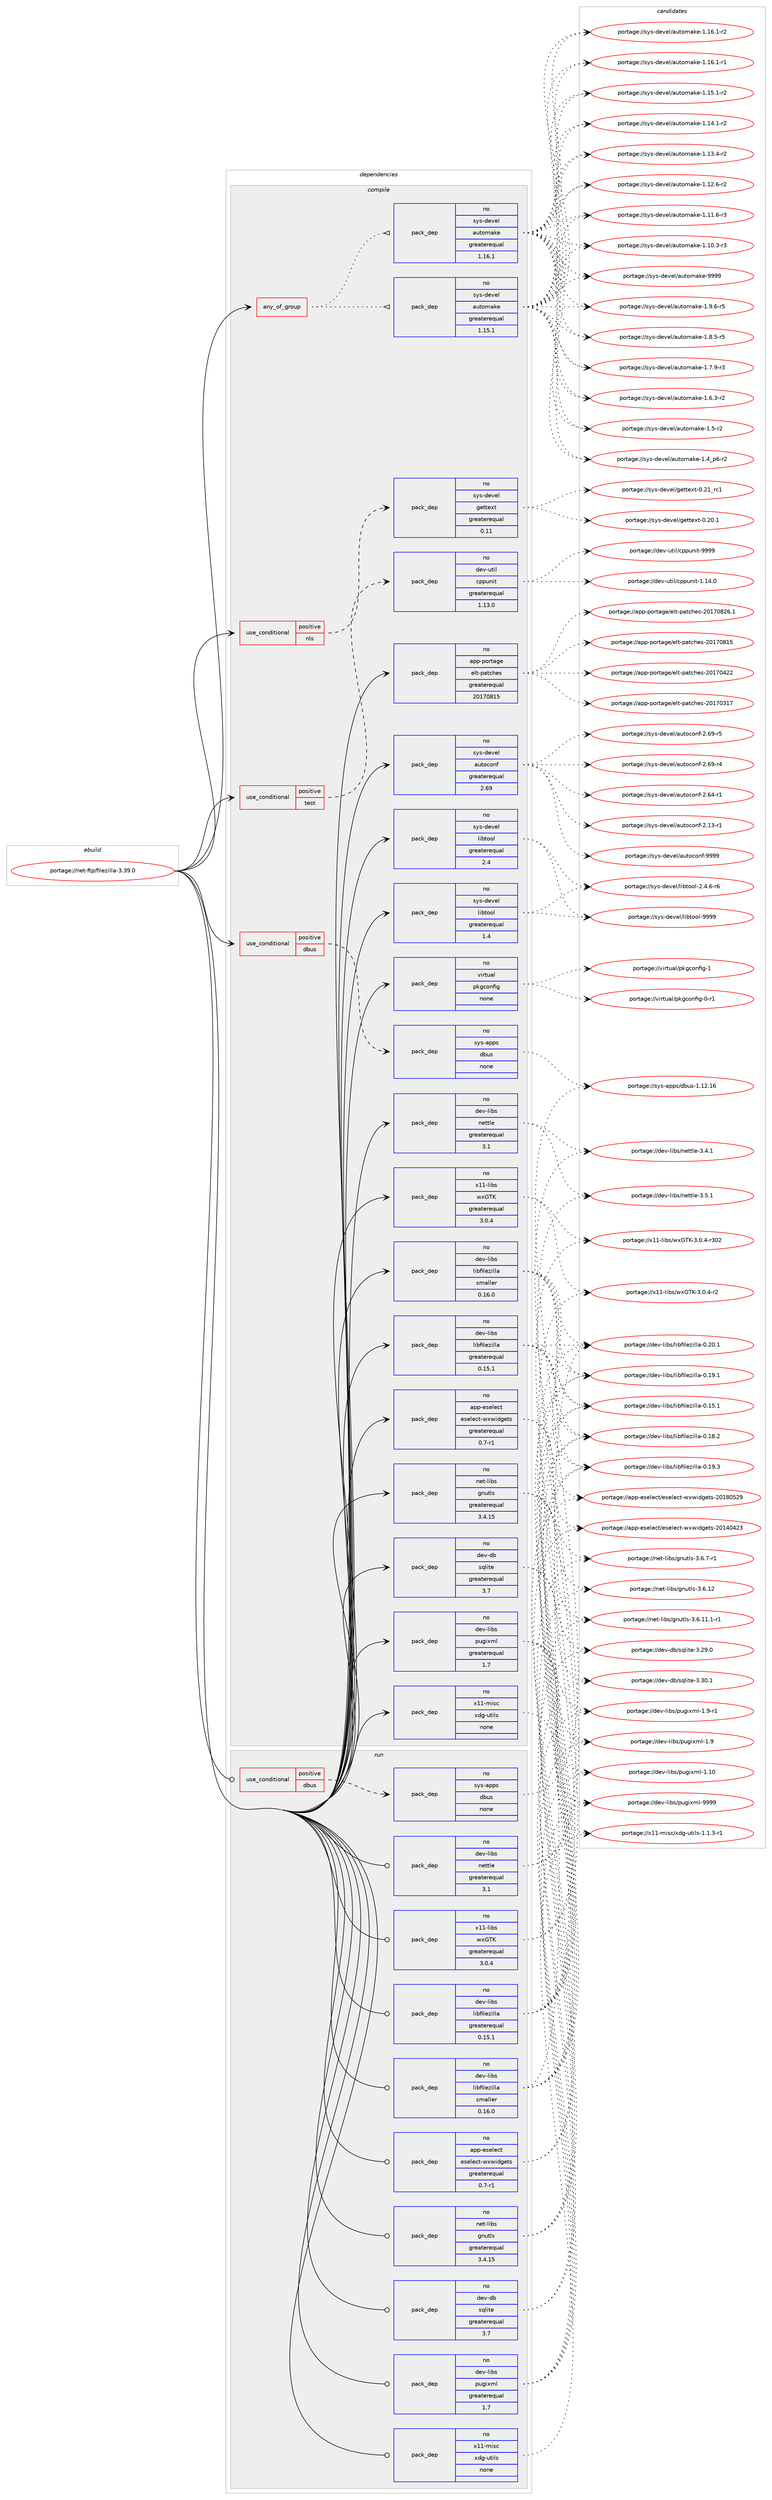 digraph prolog {

# *************
# Graph options
# *************

newrank=true;
concentrate=true;
compound=true;
graph [rankdir=LR,fontname=Helvetica,fontsize=10,ranksep=1.5];#, ranksep=2.5, nodesep=0.2];
edge  [arrowhead=vee];
node  [fontname=Helvetica,fontsize=10];

# **********
# The ebuild
# **********

subgraph cluster_leftcol {
color=gray;
rank=same;
label=<<i>ebuild</i>>;
id [label="portage://net-ftp/filezilla-3.39.0", color=red, width=4, href="../net-ftp/filezilla-3.39.0.svg"];
}

# ****************
# The dependencies
# ****************

subgraph cluster_midcol {
color=gray;
label=<<i>dependencies</i>>;
subgraph cluster_compile {
fillcolor="#eeeeee";
style=filled;
label=<<i>compile</i>>;
subgraph any1229 {
dependency64021 [label=<<TABLE BORDER="0" CELLBORDER="1" CELLSPACING="0" CELLPADDING="4"><TR><TD CELLPADDING="10">any_of_group</TD></TR></TABLE>>, shape=none, color=red];subgraph pack49822 {
dependency64022 [label=<<TABLE BORDER="0" CELLBORDER="1" CELLSPACING="0" CELLPADDING="4" WIDTH="220"><TR><TD ROWSPAN="6" CELLPADDING="30">pack_dep</TD></TR><TR><TD WIDTH="110">no</TD></TR><TR><TD>sys-devel</TD></TR><TR><TD>automake</TD></TR><TR><TD>greaterequal</TD></TR><TR><TD>1.16.1</TD></TR></TABLE>>, shape=none, color=blue];
}
dependency64021:e -> dependency64022:w [weight=20,style="dotted",arrowhead="oinv"];
subgraph pack49823 {
dependency64023 [label=<<TABLE BORDER="0" CELLBORDER="1" CELLSPACING="0" CELLPADDING="4" WIDTH="220"><TR><TD ROWSPAN="6" CELLPADDING="30">pack_dep</TD></TR><TR><TD WIDTH="110">no</TD></TR><TR><TD>sys-devel</TD></TR><TR><TD>automake</TD></TR><TR><TD>greaterequal</TD></TR><TR><TD>1.15.1</TD></TR></TABLE>>, shape=none, color=blue];
}
dependency64021:e -> dependency64023:w [weight=20,style="dotted",arrowhead="oinv"];
}
id:e -> dependency64021:w [weight=20,style="solid",arrowhead="vee"];
subgraph cond12961 {
dependency64024 [label=<<TABLE BORDER="0" CELLBORDER="1" CELLSPACING="0" CELLPADDING="4"><TR><TD ROWSPAN="3" CELLPADDING="10">use_conditional</TD></TR><TR><TD>positive</TD></TR><TR><TD>dbus</TD></TR></TABLE>>, shape=none, color=red];
subgraph pack49824 {
dependency64025 [label=<<TABLE BORDER="0" CELLBORDER="1" CELLSPACING="0" CELLPADDING="4" WIDTH="220"><TR><TD ROWSPAN="6" CELLPADDING="30">pack_dep</TD></TR><TR><TD WIDTH="110">no</TD></TR><TR><TD>sys-apps</TD></TR><TR><TD>dbus</TD></TR><TR><TD>none</TD></TR><TR><TD></TD></TR></TABLE>>, shape=none, color=blue];
}
dependency64024:e -> dependency64025:w [weight=20,style="dashed",arrowhead="vee"];
}
id:e -> dependency64024:w [weight=20,style="solid",arrowhead="vee"];
subgraph cond12962 {
dependency64026 [label=<<TABLE BORDER="0" CELLBORDER="1" CELLSPACING="0" CELLPADDING="4"><TR><TD ROWSPAN="3" CELLPADDING="10">use_conditional</TD></TR><TR><TD>positive</TD></TR><TR><TD>nls</TD></TR></TABLE>>, shape=none, color=red];
subgraph pack49825 {
dependency64027 [label=<<TABLE BORDER="0" CELLBORDER="1" CELLSPACING="0" CELLPADDING="4" WIDTH="220"><TR><TD ROWSPAN="6" CELLPADDING="30">pack_dep</TD></TR><TR><TD WIDTH="110">no</TD></TR><TR><TD>sys-devel</TD></TR><TR><TD>gettext</TD></TR><TR><TD>greaterequal</TD></TR><TR><TD>0.11</TD></TR></TABLE>>, shape=none, color=blue];
}
dependency64026:e -> dependency64027:w [weight=20,style="dashed",arrowhead="vee"];
}
id:e -> dependency64026:w [weight=20,style="solid",arrowhead="vee"];
subgraph cond12963 {
dependency64028 [label=<<TABLE BORDER="0" CELLBORDER="1" CELLSPACING="0" CELLPADDING="4"><TR><TD ROWSPAN="3" CELLPADDING="10">use_conditional</TD></TR><TR><TD>positive</TD></TR><TR><TD>test</TD></TR></TABLE>>, shape=none, color=red];
subgraph pack49826 {
dependency64029 [label=<<TABLE BORDER="0" CELLBORDER="1" CELLSPACING="0" CELLPADDING="4" WIDTH="220"><TR><TD ROWSPAN="6" CELLPADDING="30">pack_dep</TD></TR><TR><TD WIDTH="110">no</TD></TR><TR><TD>dev-util</TD></TR><TR><TD>cppunit</TD></TR><TR><TD>greaterequal</TD></TR><TR><TD>1.13.0</TD></TR></TABLE>>, shape=none, color=blue];
}
dependency64028:e -> dependency64029:w [weight=20,style="dashed",arrowhead="vee"];
}
id:e -> dependency64028:w [weight=20,style="solid",arrowhead="vee"];
subgraph pack49827 {
dependency64030 [label=<<TABLE BORDER="0" CELLBORDER="1" CELLSPACING="0" CELLPADDING="4" WIDTH="220"><TR><TD ROWSPAN="6" CELLPADDING="30">pack_dep</TD></TR><TR><TD WIDTH="110">no</TD></TR><TR><TD>app-eselect</TD></TR><TR><TD>eselect-wxwidgets</TD></TR><TR><TD>greaterequal</TD></TR><TR><TD>0.7-r1</TD></TR></TABLE>>, shape=none, color=blue];
}
id:e -> dependency64030:w [weight=20,style="solid",arrowhead="vee"];
subgraph pack49828 {
dependency64031 [label=<<TABLE BORDER="0" CELLBORDER="1" CELLSPACING="0" CELLPADDING="4" WIDTH="220"><TR><TD ROWSPAN="6" CELLPADDING="30">pack_dep</TD></TR><TR><TD WIDTH="110">no</TD></TR><TR><TD>app-portage</TD></TR><TR><TD>elt-patches</TD></TR><TR><TD>greaterequal</TD></TR><TR><TD>20170815</TD></TR></TABLE>>, shape=none, color=blue];
}
id:e -> dependency64031:w [weight=20,style="solid",arrowhead="vee"];
subgraph pack49829 {
dependency64032 [label=<<TABLE BORDER="0" CELLBORDER="1" CELLSPACING="0" CELLPADDING="4" WIDTH="220"><TR><TD ROWSPAN="6" CELLPADDING="30">pack_dep</TD></TR><TR><TD WIDTH="110">no</TD></TR><TR><TD>dev-db</TD></TR><TR><TD>sqlite</TD></TR><TR><TD>greaterequal</TD></TR><TR><TD>3.7</TD></TR></TABLE>>, shape=none, color=blue];
}
id:e -> dependency64032:w [weight=20,style="solid",arrowhead="vee"];
subgraph pack49830 {
dependency64033 [label=<<TABLE BORDER="0" CELLBORDER="1" CELLSPACING="0" CELLPADDING="4" WIDTH="220"><TR><TD ROWSPAN="6" CELLPADDING="30">pack_dep</TD></TR><TR><TD WIDTH="110">no</TD></TR><TR><TD>dev-libs</TD></TR><TR><TD>libfilezilla</TD></TR><TR><TD>greaterequal</TD></TR><TR><TD>0.15.1</TD></TR></TABLE>>, shape=none, color=blue];
}
id:e -> dependency64033:w [weight=20,style="solid",arrowhead="vee"];
subgraph pack49831 {
dependency64034 [label=<<TABLE BORDER="0" CELLBORDER="1" CELLSPACING="0" CELLPADDING="4" WIDTH="220"><TR><TD ROWSPAN="6" CELLPADDING="30">pack_dep</TD></TR><TR><TD WIDTH="110">no</TD></TR><TR><TD>dev-libs</TD></TR><TR><TD>libfilezilla</TD></TR><TR><TD>smaller</TD></TR><TR><TD>0.16.0</TD></TR></TABLE>>, shape=none, color=blue];
}
id:e -> dependency64034:w [weight=20,style="solid",arrowhead="vee"];
subgraph pack49832 {
dependency64035 [label=<<TABLE BORDER="0" CELLBORDER="1" CELLSPACING="0" CELLPADDING="4" WIDTH="220"><TR><TD ROWSPAN="6" CELLPADDING="30">pack_dep</TD></TR><TR><TD WIDTH="110">no</TD></TR><TR><TD>dev-libs</TD></TR><TR><TD>nettle</TD></TR><TR><TD>greaterequal</TD></TR><TR><TD>3.1</TD></TR></TABLE>>, shape=none, color=blue];
}
id:e -> dependency64035:w [weight=20,style="solid",arrowhead="vee"];
subgraph pack49833 {
dependency64036 [label=<<TABLE BORDER="0" CELLBORDER="1" CELLSPACING="0" CELLPADDING="4" WIDTH="220"><TR><TD ROWSPAN="6" CELLPADDING="30">pack_dep</TD></TR><TR><TD WIDTH="110">no</TD></TR><TR><TD>dev-libs</TD></TR><TR><TD>pugixml</TD></TR><TR><TD>greaterequal</TD></TR><TR><TD>1.7</TD></TR></TABLE>>, shape=none, color=blue];
}
id:e -> dependency64036:w [weight=20,style="solid",arrowhead="vee"];
subgraph pack49834 {
dependency64037 [label=<<TABLE BORDER="0" CELLBORDER="1" CELLSPACING="0" CELLPADDING="4" WIDTH="220"><TR><TD ROWSPAN="6" CELLPADDING="30">pack_dep</TD></TR><TR><TD WIDTH="110">no</TD></TR><TR><TD>net-libs</TD></TR><TR><TD>gnutls</TD></TR><TR><TD>greaterequal</TD></TR><TR><TD>3.4.15</TD></TR></TABLE>>, shape=none, color=blue];
}
id:e -> dependency64037:w [weight=20,style="solid",arrowhead="vee"];
subgraph pack49835 {
dependency64038 [label=<<TABLE BORDER="0" CELLBORDER="1" CELLSPACING="0" CELLPADDING="4" WIDTH="220"><TR><TD ROWSPAN="6" CELLPADDING="30">pack_dep</TD></TR><TR><TD WIDTH="110">no</TD></TR><TR><TD>sys-devel</TD></TR><TR><TD>autoconf</TD></TR><TR><TD>greaterequal</TD></TR><TR><TD>2.69</TD></TR></TABLE>>, shape=none, color=blue];
}
id:e -> dependency64038:w [weight=20,style="solid",arrowhead="vee"];
subgraph pack49836 {
dependency64039 [label=<<TABLE BORDER="0" CELLBORDER="1" CELLSPACING="0" CELLPADDING="4" WIDTH="220"><TR><TD ROWSPAN="6" CELLPADDING="30">pack_dep</TD></TR><TR><TD WIDTH="110">no</TD></TR><TR><TD>sys-devel</TD></TR><TR><TD>libtool</TD></TR><TR><TD>greaterequal</TD></TR><TR><TD>1.4</TD></TR></TABLE>>, shape=none, color=blue];
}
id:e -> dependency64039:w [weight=20,style="solid",arrowhead="vee"];
subgraph pack49837 {
dependency64040 [label=<<TABLE BORDER="0" CELLBORDER="1" CELLSPACING="0" CELLPADDING="4" WIDTH="220"><TR><TD ROWSPAN="6" CELLPADDING="30">pack_dep</TD></TR><TR><TD WIDTH="110">no</TD></TR><TR><TD>sys-devel</TD></TR><TR><TD>libtool</TD></TR><TR><TD>greaterequal</TD></TR><TR><TD>2.4</TD></TR></TABLE>>, shape=none, color=blue];
}
id:e -> dependency64040:w [weight=20,style="solid",arrowhead="vee"];
subgraph pack49838 {
dependency64041 [label=<<TABLE BORDER="0" CELLBORDER="1" CELLSPACING="0" CELLPADDING="4" WIDTH="220"><TR><TD ROWSPAN="6" CELLPADDING="30">pack_dep</TD></TR><TR><TD WIDTH="110">no</TD></TR><TR><TD>virtual</TD></TR><TR><TD>pkgconfig</TD></TR><TR><TD>none</TD></TR><TR><TD></TD></TR></TABLE>>, shape=none, color=blue];
}
id:e -> dependency64041:w [weight=20,style="solid",arrowhead="vee"];
subgraph pack49839 {
dependency64042 [label=<<TABLE BORDER="0" CELLBORDER="1" CELLSPACING="0" CELLPADDING="4" WIDTH="220"><TR><TD ROWSPAN="6" CELLPADDING="30">pack_dep</TD></TR><TR><TD WIDTH="110">no</TD></TR><TR><TD>x11-libs</TD></TR><TR><TD>wxGTK</TD></TR><TR><TD>greaterequal</TD></TR><TR><TD>3.0.4</TD></TR></TABLE>>, shape=none, color=blue];
}
id:e -> dependency64042:w [weight=20,style="solid",arrowhead="vee"];
subgraph pack49840 {
dependency64043 [label=<<TABLE BORDER="0" CELLBORDER="1" CELLSPACING="0" CELLPADDING="4" WIDTH="220"><TR><TD ROWSPAN="6" CELLPADDING="30">pack_dep</TD></TR><TR><TD WIDTH="110">no</TD></TR><TR><TD>x11-misc</TD></TR><TR><TD>xdg-utils</TD></TR><TR><TD>none</TD></TR><TR><TD></TD></TR></TABLE>>, shape=none, color=blue];
}
id:e -> dependency64043:w [weight=20,style="solid",arrowhead="vee"];
}
subgraph cluster_compileandrun {
fillcolor="#eeeeee";
style=filled;
label=<<i>compile and run</i>>;
}
subgraph cluster_run {
fillcolor="#eeeeee";
style=filled;
label=<<i>run</i>>;
subgraph cond12964 {
dependency64044 [label=<<TABLE BORDER="0" CELLBORDER="1" CELLSPACING="0" CELLPADDING="4"><TR><TD ROWSPAN="3" CELLPADDING="10">use_conditional</TD></TR><TR><TD>positive</TD></TR><TR><TD>dbus</TD></TR></TABLE>>, shape=none, color=red];
subgraph pack49841 {
dependency64045 [label=<<TABLE BORDER="0" CELLBORDER="1" CELLSPACING="0" CELLPADDING="4" WIDTH="220"><TR><TD ROWSPAN="6" CELLPADDING="30">pack_dep</TD></TR><TR><TD WIDTH="110">no</TD></TR><TR><TD>sys-apps</TD></TR><TR><TD>dbus</TD></TR><TR><TD>none</TD></TR><TR><TD></TD></TR></TABLE>>, shape=none, color=blue];
}
dependency64044:e -> dependency64045:w [weight=20,style="dashed",arrowhead="vee"];
}
id:e -> dependency64044:w [weight=20,style="solid",arrowhead="odot"];
subgraph pack49842 {
dependency64046 [label=<<TABLE BORDER="0" CELLBORDER="1" CELLSPACING="0" CELLPADDING="4" WIDTH="220"><TR><TD ROWSPAN="6" CELLPADDING="30">pack_dep</TD></TR><TR><TD WIDTH="110">no</TD></TR><TR><TD>app-eselect</TD></TR><TR><TD>eselect-wxwidgets</TD></TR><TR><TD>greaterequal</TD></TR><TR><TD>0.7-r1</TD></TR></TABLE>>, shape=none, color=blue];
}
id:e -> dependency64046:w [weight=20,style="solid",arrowhead="odot"];
subgraph pack49843 {
dependency64047 [label=<<TABLE BORDER="0" CELLBORDER="1" CELLSPACING="0" CELLPADDING="4" WIDTH="220"><TR><TD ROWSPAN="6" CELLPADDING="30">pack_dep</TD></TR><TR><TD WIDTH="110">no</TD></TR><TR><TD>dev-db</TD></TR><TR><TD>sqlite</TD></TR><TR><TD>greaterequal</TD></TR><TR><TD>3.7</TD></TR></TABLE>>, shape=none, color=blue];
}
id:e -> dependency64047:w [weight=20,style="solid",arrowhead="odot"];
subgraph pack49844 {
dependency64048 [label=<<TABLE BORDER="0" CELLBORDER="1" CELLSPACING="0" CELLPADDING="4" WIDTH="220"><TR><TD ROWSPAN="6" CELLPADDING="30">pack_dep</TD></TR><TR><TD WIDTH="110">no</TD></TR><TR><TD>dev-libs</TD></TR><TR><TD>libfilezilla</TD></TR><TR><TD>greaterequal</TD></TR><TR><TD>0.15.1</TD></TR></TABLE>>, shape=none, color=blue];
}
id:e -> dependency64048:w [weight=20,style="solid",arrowhead="odot"];
subgraph pack49845 {
dependency64049 [label=<<TABLE BORDER="0" CELLBORDER="1" CELLSPACING="0" CELLPADDING="4" WIDTH="220"><TR><TD ROWSPAN="6" CELLPADDING="30">pack_dep</TD></TR><TR><TD WIDTH="110">no</TD></TR><TR><TD>dev-libs</TD></TR><TR><TD>libfilezilla</TD></TR><TR><TD>smaller</TD></TR><TR><TD>0.16.0</TD></TR></TABLE>>, shape=none, color=blue];
}
id:e -> dependency64049:w [weight=20,style="solid",arrowhead="odot"];
subgraph pack49846 {
dependency64050 [label=<<TABLE BORDER="0" CELLBORDER="1" CELLSPACING="0" CELLPADDING="4" WIDTH="220"><TR><TD ROWSPAN="6" CELLPADDING="30">pack_dep</TD></TR><TR><TD WIDTH="110">no</TD></TR><TR><TD>dev-libs</TD></TR><TR><TD>nettle</TD></TR><TR><TD>greaterequal</TD></TR><TR><TD>3.1</TD></TR></TABLE>>, shape=none, color=blue];
}
id:e -> dependency64050:w [weight=20,style="solid",arrowhead="odot"];
subgraph pack49847 {
dependency64051 [label=<<TABLE BORDER="0" CELLBORDER="1" CELLSPACING="0" CELLPADDING="4" WIDTH="220"><TR><TD ROWSPAN="6" CELLPADDING="30">pack_dep</TD></TR><TR><TD WIDTH="110">no</TD></TR><TR><TD>dev-libs</TD></TR><TR><TD>pugixml</TD></TR><TR><TD>greaterequal</TD></TR><TR><TD>1.7</TD></TR></TABLE>>, shape=none, color=blue];
}
id:e -> dependency64051:w [weight=20,style="solid",arrowhead="odot"];
subgraph pack49848 {
dependency64052 [label=<<TABLE BORDER="0" CELLBORDER="1" CELLSPACING="0" CELLPADDING="4" WIDTH="220"><TR><TD ROWSPAN="6" CELLPADDING="30">pack_dep</TD></TR><TR><TD WIDTH="110">no</TD></TR><TR><TD>net-libs</TD></TR><TR><TD>gnutls</TD></TR><TR><TD>greaterequal</TD></TR><TR><TD>3.4.15</TD></TR></TABLE>>, shape=none, color=blue];
}
id:e -> dependency64052:w [weight=20,style="solid",arrowhead="odot"];
subgraph pack49849 {
dependency64053 [label=<<TABLE BORDER="0" CELLBORDER="1" CELLSPACING="0" CELLPADDING="4" WIDTH="220"><TR><TD ROWSPAN="6" CELLPADDING="30">pack_dep</TD></TR><TR><TD WIDTH="110">no</TD></TR><TR><TD>x11-libs</TD></TR><TR><TD>wxGTK</TD></TR><TR><TD>greaterequal</TD></TR><TR><TD>3.0.4</TD></TR></TABLE>>, shape=none, color=blue];
}
id:e -> dependency64053:w [weight=20,style="solid",arrowhead="odot"];
subgraph pack49850 {
dependency64054 [label=<<TABLE BORDER="0" CELLBORDER="1" CELLSPACING="0" CELLPADDING="4" WIDTH="220"><TR><TD ROWSPAN="6" CELLPADDING="30">pack_dep</TD></TR><TR><TD WIDTH="110">no</TD></TR><TR><TD>x11-misc</TD></TR><TR><TD>xdg-utils</TD></TR><TR><TD>none</TD></TR><TR><TD></TD></TR></TABLE>>, shape=none, color=blue];
}
id:e -> dependency64054:w [weight=20,style="solid",arrowhead="odot"];
}
}

# **************
# The candidates
# **************

subgraph cluster_choices {
rank=same;
color=gray;
label=<<i>candidates</i>>;

subgraph choice49822 {
color=black;
nodesep=1;
choice115121115451001011181011084797117116111109971071014557575757 [label="portage://sys-devel/automake-9999", color=red, width=4,href="../sys-devel/automake-9999.svg"];
choice115121115451001011181011084797117116111109971071014549465746544511453 [label="portage://sys-devel/automake-1.9.6-r5", color=red, width=4,href="../sys-devel/automake-1.9.6-r5.svg"];
choice115121115451001011181011084797117116111109971071014549465646534511453 [label="portage://sys-devel/automake-1.8.5-r5", color=red, width=4,href="../sys-devel/automake-1.8.5-r5.svg"];
choice115121115451001011181011084797117116111109971071014549465546574511451 [label="portage://sys-devel/automake-1.7.9-r3", color=red, width=4,href="../sys-devel/automake-1.7.9-r3.svg"];
choice115121115451001011181011084797117116111109971071014549465446514511450 [label="portage://sys-devel/automake-1.6.3-r2", color=red, width=4,href="../sys-devel/automake-1.6.3-r2.svg"];
choice11512111545100101118101108479711711611110997107101454946534511450 [label="portage://sys-devel/automake-1.5-r2", color=red, width=4,href="../sys-devel/automake-1.5-r2.svg"];
choice115121115451001011181011084797117116111109971071014549465295112544511450 [label="portage://sys-devel/automake-1.4_p6-r2", color=red, width=4,href="../sys-devel/automake-1.4_p6-r2.svg"];
choice11512111545100101118101108479711711611110997107101454946495446494511450 [label="portage://sys-devel/automake-1.16.1-r2", color=red, width=4,href="../sys-devel/automake-1.16.1-r2.svg"];
choice11512111545100101118101108479711711611110997107101454946495446494511449 [label="portage://sys-devel/automake-1.16.1-r1", color=red, width=4,href="../sys-devel/automake-1.16.1-r1.svg"];
choice11512111545100101118101108479711711611110997107101454946495346494511450 [label="portage://sys-devel/automake-1.15.1-r2", color=red, width=4,href="../sys-devel/automake-1.15.1-r2.svg"];
choice11512111545100101118101108479711711611110997107101454946495246494511450 [label="portage://sys-devel/automake-1.14.1-r2", color=red, width=4,href="../sys-devel/automake-1.14.1-r2.svg"];
choice11512111545100101118101108479711711611110997107101454946495146524511450 [label="portage://sys-devel/automake-1.13.4-r2", color=red, width=4,href="../sys-devel/automake-1.13.4-r2.svg"];
choice11512111545100101118101108479711711611110997107101454946495046544511450 [label="portage://sys-devel/automake-1.12.6-r2", color=red, width=4,href="../sys-devel/automake-1.12.6-r2.svg"];
choice11512111545100101118101108479711711611110997107101454946494946544511451 [label="portage://sys-devel/automake-1.11.6-r3", color=red, width=4,href="../sys-devel/automake-1.11.6-r3.svg"];
choice11512111545100101118101108479711711611110997107101454946494846514511451 [label="portage://sys-devel/automake-1.10.3-r3", color=red, width=4,href="../sys-devel/automake-1.10.3-r3.svg"];
dependency64022:e -> choice115121115451001011181011084797117116111109971071014557575757:w [style=dotted,weight="100"];
dependency64022:e -> choice115121115451001011181011084797117116111109971071014549465746544511453:w [style=dotted,weight="100"];
dependency64022:e -> choice115121115451001011181011084797117116111109971071014549465646534511453:w [style=dotted,weight="100"];
dependency64022:e -> choice115121115451001011181011084797117116111109971071014549465546574511451:w [style=dotted,weight="100"];
dependency64022:e -> choice115121115451001011181011084797117116111109971071014549465446514511450:w [style=dotted,weight="100"];
dependency64022:e -> choice11512111545100101118101108479711711611110997107101454946534511450:w [style=dotted,weight="100"];
dependency64022:e -> choice115121115451001011181011084797117116111109971071014549465295112544511450:w [style=dotted,weight="100"];
dependency64022:e -> choice11512111545100101118101108479711711611110997107101454946495446494511450:w [style=dotted,weight="100"];
dependency64022:e -> choice11512111545100101118101108479711711611110997107101454946495446494511449:w [style=dotted,weight="100"];
dependency64022:e -> choice11512111545100101118101108479711711611110997107101454946495346494511450:w [style=dotted,weight="100"];
dependency64022:e -> choice11512111545100101118101108479711711611110997107101454946495246494511450:w [style=dotted,weight="100"];
dependency64022:e -> choice11512111545100101118101108479711711611110997107101454946495146524511450:w [style=dotted,weight="100"];
dependency64022:e -> choice11512111545100101118101108479711711611110997107101454946495046544511450:w [style=dotted,weight="100"];
dependency64022:e -> choice11512111545100101118101108479711711611110997107101454946494946544511451:w [style=dotted,weight="100"];
dependency64022:e -> choice11512111545100101118101108479711711611110997107101454946494846514511451:w [style=dotted,weight="100"];
}
subgraph choice49823 {
color=black;
nodesep=1;
choice115121115451001011181011084797117116111109971071014557575757 [label="portage://sys-devel/automake-9999", color=red, width=4,href="../sys-devel/automake-9999.svg"];
choice115121115451001011181011084797117116111109971071014549465746544511453 [label="portage://sys-devel/automake-1.9.6-r5", color=red, width=4,href="../sys-devel/automake-1.9.6-r5.svg"];
choice115121115451001011181011084797117116111109971071014549465646534511453 [label="portage://sys-devel/automake-1.8.5-r5", color=red, width=4,href="../sys-devel/automake-1.8.5-r5.svg"];
choice115121115451001011181011084797117116111109971071014549465546574511451 [label="portage://sys-devel/automake-1.7.9-r3", color=red, width=4,href="../sys-devel/automake-1.7.9-r3.svg"];
choice115121115451001011181011084797117116111109971071014549465446514511450 [label="portage://sys-devel/automake-1.6.3-r2", color=red, width=4,href="../sys-devel/automake-1.6.3-r2.svg"];
choice11512111545100101118101108479711711611110997107101454946534511450 [label="portage://sys-devel/automake-1.5-r2", color=red, width=4,href="../sys-devel/automake-1.5-r2.svg"];
choice115121115451001011181011084797117116111109971071014549465295112544511450 [label="portage://sys-devel/automake-1.4_p6-r2", color=red, width=4,href="../sys-devel/automake-1.4_p6-r2.svg"];
choice11512111545100101118101108479711711611110997107101454946495446494511450 [label="portage://sys-devel/automake-1.16.1-r2", color=red, width=4,href="../sys-devel/automake-1.16.1-r2.svg"];
choice11512111545100101118101108479711711611110997107101454946495446494511449 [label="portage://sys-devel/automake-1.16.1-r1", color=red, width=4,href="../sys-devel/automake-1.16.1-r1.svg"];
choice11512111545100101118101108479711711611110997107101454946495346494511450 [label="portage://sys-devel/automake-1.15.1-r2", color=red, width=4,href="../sys-devel/automake-1.15.1-r2.svg"];
choice11512111545100101118101108479711711611110997107101454946495246494511450 [label="portage://sys-devel/automake-1.14.1-r2", color=red, width=4,href="../sys-devel/automake-1.14.1-r2.svg"];
choice11512111545100101118101108479711711611110997107101454946495146524511450 [label="portage://sys-devel/automake-1.13.4-r2", color=red, width=4,href="../sys-devel/automake-1.13.4-r2.svg"];
choice11512111545100101118101108479711711611110997107101454946495046544511450 [label="portage://sys-devel/automake-1.12.6-r2", color=red, width=4,href="../sys-devel/automake-1.12.6-r2.svg"];
choice11512111545100101118101108479711711611110997107101454946494946544511451 [label="portage://sys-devel/automake-1.11.6-r3", color=red, width=4,href="../sys-devel/automake-1.11.6-r3.svg"];
choice11512111545100101118101108479711711611110997107101454946494846514511451 [label="portage://sys-devel/automake-1.10.3-r3", color=red, width=4,href="../sys-devel/automake-1.10.3-r3.svg"];
dependency64023:e -> choice115121115451001011181011084797117116111109971071014557575757:w [style=dotted,weight="100"];
dependency64023:e -> choice115121115451001011181011084797117116111109971071014549465746544511453:w [style=dotted,weight="100"];
dependency64023:e -> choice115121115451001011181011084797117116111109971071014549465646534511453:w [style=dotted,weight="100"];
dependency64023:e -> choice115121115451001011181011084797117116111109971071014549465546574511451:w [style=dotted,weight="100"];
dependency64023:e -> choice115121115451001011181011084797117116111109971071014549465446514511450:w [style=dotted,weight="100"];
dependency64023:e -> choice11512111545100101118101108479711711611110997107101454946534511450:w [style=dotted,weight="100"];
dependency64023:e -> choice115121115451001011181011084797117116111109971071014549465295112544511450:w [style=dotted,weight="100"];
dependency64023:e -> choice11512111545100101118101108479711711611110997107101454946495446494511450:w [style=dotted,weight="100"];
dependency64023:e -> choice11512111545100101118101108479711711611110997107101454946495446494511449:w [style=dotted,weight="100"];
dependency64023:e -> choice11512111545100101118101108479711711611110997107101454946495346494511450:w [style=dotted,weight="100"];
dependency64023:e -> choice11512111545100101118101108479711711611110997107101454946495246494511450:w [style=dotted,weight="100"];
dependency64023:e -> choice11512111545100101118101108479711711611110997107101454946495146524511450:w [style=dotted,weight="100"];
dependency64023:e -> choice11512111545100101118101108479711711611110997107101454946495046544511450:w [style=dotted,weight="100"];
dependency64023:e -> choice11512111545100101118101108479711711611110997107101454946494946544511451:w [style=dotted,weight="100"];
dependency64023:e -> choice11512111545100101118101108479711711611110997107101454946494846514511451:w [style=dotted,weight="100"];
}
subgraph choice49824 {
color=black;
nodesep=1;
choice115121115459711211211547100981171154549464950464954 [label="portage://sys-apps/dbus-1.12.16", color=red, width=4,href="../sys-apps/dbus-1.12.16.svg"];
dependency64025:e -> choice115121115459711211211547100981171154549464950464954:w [style=dotted,weight="100"];
}
subgraph choice49825 {
color=black;
nodesep=1;
choice11512111545100101118101108471031011161161011201164548465049951149949 [label="portage://sys-devel/gettext-0.21_rc1", color=red, width=4,href="../sys-devel/gettext-0.21_rc1.svg"];
choice115121115451001011181011084710310111611610112011645484650484649 [label="portage://sys-devel/gettext-0.20.1", color=red, width=4,href="../sys-devel/gettext-0.20.1.svg"];
dependency64027:e -> choice11512111545100101118101108471031011161161011201164548465049951149949:w [style=dotted,weight="100"];
dependency64027:e -> choice115121115451001011181011084710310111611610112011645484650484649:w [style=dotted,weight="100"];
}
subgraph choice49826 {
color=black;
nodesep=1;
choice1001011184511711610510847991121121171101051164557575757 [label="portage://dev-util/cppunit-9999", color=red, width=4,href="../dev-util/cppunit-9999.svg"];
choice10010111845117116105108479911211211711010511645494649524648 [label="portage://dev-util/cppunit-1.14.0", color=red, width=4,href="../dev-util/cppunit-1.14.0.svg"];
dependency64029:e -> choice1001011184511711610510847991121121171101051164557575757:w [style=dotted,weight="100"];
dependency64029:e -> choice10010111845117116105108479911211211711010511645494649524648:w [style=dotted,weight="100"];
}
subgraph choice49827 {
color=black;
nodesep=1;
choice971121124510111510110810199116471011151011081019911645119120119105100103101116115455048495648535057 [label="portage://app-eselect/eselect-wxwidgets-20180529", color=red, width=4,href="../app-eselect/eselect-wxwidgets-20180529.svg"];
choice971121124510111510110810199116471011151011081019911645119120119105100103101116115455048495248525051 [label="portage://app-eselect/eselect-wxwidgets-20140423", color=red, width=4,href="../app-eselect/eselect-wxwidgets-20140423.svg"];
dependency64030:e -> choice971121124510111510110810199116471011151011081019911645119120119105100103101116115455048495648535057:w [style=dotted,weight="100"];
dependency64030:e -> choice971121124510111510110810199116471011151011081019911645119120119105100103101116115455048495248525051:w [style=dotted,weight="100"];
}
subgraph choice49828 {
color=black;
nodesep=1;
choice971121124511211111411697103101471011081164511297116991041011154550484955485650544649 [label="portage://app-portage/elt-patches-20170826.1", color=red, width=4,href="../app-portage/elt-patches-20170826.1.svg"];
choice97112112451121111141169710310147101108116451129711699104101115455048495548564953 [label="portage://app-portage/elt-patches-20170815", color=red, width=4,href="../app-portage/elt-patches-20170815.svg"];
choice97112112451121111141169710310147101108116451129711699104101115455048495548525050 [label="portage://app-portage/elt-patches-20170422", color=red, width=4,href="../app-portage/elt-patches-20170422.svg"];
choice97112112451121111141169710310147101108116451129711699104101115455048495548514955 [label="portage://app-portage/elt-patches-20170317", color=red, width=4,href="../app-portage/elt-patches-20170317.svg"];
dependency64031:e -> choice971121124511211111411697103101471011081164511297116991041011154550484955485650544649:w [style=dotted,weight="100"];
dependency64031:e -> choice97112112451121111141169710310147101108116451129711699104101115455048495548564953:w [style=dotted,weight="100"];
dependency64031:e -> choice97112112451121111141169710310147101108116451129711699104101115455048495548525050:w [style=dotted,weight="100"];
dependency64031:e -> choice97112112451121111141169710310147101108116451129711699104101115455048495548514955:w [style=dotted,weight="100"];
}
subgraph choice49829 {
color=black;
nodesep=1;
choice10010111845100984711511310810511610145514651484649 [label="portage://dev-db/sqlite-3.30.1", color=red, width=4,href="../dev-db/sqlite-3.30.1.svg"];
choice10010111845100984711511310810511610145514650574648 [label="portage://dev-db/sqlite-3.29.0", color=red, width=4,href="../dev-db/sqlite-3.29.0.svg"];
dependency64032:e -> choice10010111845100984711511310810511610145514651484649:w [style=dotted,weight="100"];
dependency64032:e -> choice10010111845100984711511310810511610145514650574648:w [style=dotted,weight="100"];
}
subgraph choice49830 {
color=black;
nodesep=1;
choice100101118451081059811547108105981021051081011221051081089745484650484649 [label="portage://dev-libs/libfilezilla-0.20.1", color=red, width=4,href="../dev-libs/libfilezilla-0.20.1.svg"];
choice100101118451081059811547108105981021051081011221051081089745484649574651 [label="portage://dev-libs/libfilezilla-0.19.3", color=red, width=4,href="../dev-libs/libfilezilla-0.19.3.svg"];
choice100101118451081059811547108105981021051081011221051081089745484649574649 [label="portage://dev-libs/libfilezilla-0.19.1", color=red, width=4,href="../dev-libs/libfilezilla-0.19.1.svg"];
choice100101118451081059811547108105981021051081011221051081089745484649564650 [label="portage://dev-libs/libfilezilla-0.18.2", color=red, width=4,href="../dev-libs/libfilezilla-0.18.2.svg"];
choice100101118451081059811547108105981021051081011221051081089745484649534649 [label="portage://dev-libs/libfilezilla-0.15.1", color=red, width=4,href="../dev-libs/libfilezilla-0.15.1.svg"];
dependency64033:e -> choice100101118451081059811547108105981021051081011221051081089745484650484649:w [style=dotted,weight="100"];
dependency64033:e -> choice100101118451081059811547108105981021051081011221051081089745484649574651:w [style=dotted,weight="100"];
dependency64033:e -> choice100101118451081059811547108105981021051081011221051081089745484649574649:w [style=dotted,weight="100"];
dependency64033:e -> choice100101118451081059811547108105981021051081011221051081089745484649564650:w [style=dotted,weight="100"];
dependency64033:e -> choice100101118451081059811547108105981021051081011221051081089745484649534649:w [style=dotted,weight="100"];
}
subgraph choice49831 {
color=black;
nodesep=1;
choice100101118451081059811547108105981021051081011221051081089745484650484649 [label="portage://dev-libs/libfilezilla-0.20.1", color=red, width=4,href="../dev-libs/libfilezilla-0.20.1.svg"];
choice100101118451081059811547108105981021051081011221051081089745484649574651 [label="portage://dev-libs/libfilezilla-0.19.3", color=red, width=4,href="../dev-libs/libfilezilla-0.19.3.svg"];
choice100101118451081059811547108105981021051081011221051081089745484649574649 [label="portage://dev-libs/libfilezilla-0.19.1", color=red, width=4,href="../dev-libs/libfilezilla-0.19.1.svg"];
choice100101118451081059811547108105981021051081011221051081089745484649564650 [label="portage://dev-libs/libfilezilla-0.18.2", color=red, width=4,href="../dev-libs/libfilezilla-0.18.2.svg"];
choice100101118451081059811547108105981021051081011221051081089745484649534649 [label="portage://dev-libs/libfilezilla-0.15.1", color=red, width=4,href="../dev-libs/libfilezilla-0.15.1.svg"];
dependency64034:e -> choice100101118451081059811547108105981021051081011221051081089745484650484649:w [style=dotted,weight="100"];
dependency64034:e -> choice100101118451081059811547108105981021051081011221051081089745484649574651:w [style=dotted,weight="100"];
dependency64034:e -> choice100101118451081059811547108105981021051081011221051081089745484649574649:w [style=dotted,weight="100"];
dependency64034:e -> choice100101118451081059811547108105981021051081011221051081089745484649564650:w [style=dotted,weight="100"];
dependency64034:e -> choice100101118451081059811547108105981021051081011221051081089745484649534649:w [style=dotted,weight="100"];
}
subgraph choice49832 {
color=black;
nodesep=1;
choice100101118451081059811547110101116116108101455146534649 [label="portage://dev-libs/nettle-3.5.1", color=red, width=4,href="../dev-libs/nettle-3.5.1.svg"];
choice100101118451081059811547110101116116108101455146524649 [label="portage://dev-libs/nettle-3.4.1", color=red, width=4,href="../dev-libs/nettle-3.4.1.svg"];
dependency64035:e -> choice100101118451081059811547110101116116108101455146534649:w [style=dotted,weight="100"];
dependency64035:e -> choice100101118451081059811547110101116116108101455146524649:w [style=dotted,weight="100"];
}
subgraph choice49833 {
color=black;
nodesep=1;
choice1001011184510810598115471121171031051201091084557575757 [label="portage://dev-libs/pugixml-9999", color=red, width=4,href="../dev-libs/pugixml-9999.svg"];
choice100101118451081059811547112117103105120109108454946574511449 [label="portage://dev-libs/pugixml-1.9-r1", color=red, width=4,href="../dev-libs/pugixml-1.9-r1.svg"];
choice10010111845108105981154711211710310512010910845494657 [label="portage://dev-libs/pugixml-1.9", color=red, width=4,href="../dev-libs/pugixml-1.9.svg"];
choice1001011184510810598115471121171031051201091084549464948 [label="portage://dev-libs/pugixml-1.10", color=red, width=4,href="../dev-libs/pugixml-1.10.svg"];
dependency64036:e -> choice1001011184510810598115471121171031051201091084557575757:w [style=dotted,weight="100"];
dependency64036:e -> choice100101118451081059811547112117103105120109108454946574511449:w [style=dotted,weight="100"];
dependency64036:e -> choice10010111845108105981154711211710310512010910845494657:w [style=dotted,weight="100"];
dependency64036:e -> choice1001011184510810598115471121171031051201091084549464948:w [style=dotted,weight="100"];
}
subgraph choice49834 {
color=black;
nodesep=1;
choice1101011164510810598115471031101171161081154551465446554511449 [label="portage://net-libs/gnutls-3.6.7-r1", color=red, width=4,href="../net-libs/gnutls-3.6.7-r1.svg"];
choice11010111645108105981154710311011711610811545514654464950 [label="portage://net-libs/gnutls-3.6.12", color=red, width=4,href="../net-libs/gnutls-3.6.12.svg"];
choice1101011164510810598115471031101171161081154551465446494946494511449 [label="portage://net-libs/gnutls-3.6.11.1-r1", color=red, width=4,href="../net-libs/gnutls-3.6.11.1-r1.svg"];
dependency64037:e -> choice1101011164510810598115471031101171161081154551465446554511449:w [style=dotted,weight="100"];
dependency64037:e -> choice11010111645108105981154710311011711610811545514654464950:w [style=dotted,weight="100"];
dependency64037:e -> choice1101011164510810598115471031101171161081154551465446494946494511449:w [style=dotted,weight="100"];
}
subgraph choice49835 {
color=black;
nodesep=1;
choice115121115451001011181011084797117116111991111101024557575757 [label="portage://sys-devel/autoconf-9999", color=red, width=4,href="../sys-devel/autoconf-9999.svg"];
choice1151211154510010111810110847971171161119911111010245504654574511453 [label="portage://sys-devel/autoconf-2.69-r5", color=red, width=4,href="../sys-devel/autoconf-2.69-r5.svg"];
choice1151211154510010111810110847971171161119911111010245504654574511452 [label="portage://sys-devel/autoconf-2.69-r4", color=red, width=4,href="../sys-devel/autoconf-2.69-r4.svg"];
choice1151211154510010111810110847971171161119911111010245504654524511449 [label="portage://sys-devel/autoconf-2.64-r1", color=red, width=4,href="../sys-devel/autoconf-2.64-r1.svg"];
choice1151211154510010111810110847971171161119911111010245504649514511449 [label="portage://sys-devel/autoconf-2.13-r1", color=red, width=4,href="../sys-devel/autoconf-2.13-r1.svg"];
dependency64038:e -> choice115121115451001011181011084797117116111991111101024557575757:w [style=dotted,weight="100"];
dependency64038:e -> choice1151211154510010111810110847971171161119911111010245504654574511453:w [style=dotted,weight="100"];
dependency64038:e -> choice1151211154510010111810110847971171161119911111010245504654574511452:w [style=dotted,weight="100"];
dependency64038:e -> choice1151211154510010111810110847971171161119911111010245504654524511449:w [style=dotted,weight="100"];
dependency64038:e -> choice1151211154510010111810110847971171161119911111010245504649514511449:w [style=dotted,weight="100"];
}
subgraph choice49836 {
color=black;
nodesep=1;
choice1151211154510010111810110847108105981161111111084557575757 [label="portage://sys-devel/libtool-9999", color=red, width=4,href="../sys-devel/libtool-9999.svg"];
choice1151211154510010111810110847108105981161111111084550465246544511454 [label="portage://sys-devel/libtool-2.4.6-r6", color=red, width=4,href="../sys-devel/libtool-2.4.6-r6.svg"];
dependency64039:e -> choice1151211154510010111810110847108105981161111111084557575757:w [style=dotted,weight="100"];
dependency64039:e -> choice1151211154510010111810110847108105981161111111084550465246544511454:w [style=dotted,weight="100"];
}
subgraph choice49837 {
color=black;
nodesep=1;
choice1151211154510010111810110847108105981161111111084557575757 [label="portage://sys-devel/libtool-9999", color=red, width=4,href="../sys-devel/libtool-9999.svg"];
choice1151211154510010111810110847108105981161111111084550465246544511454 [label="portage://sys-devel/libtool-2.4.6-r6", color=red, width=4,href="../sys-devel/libtool-2.4.6-r6.svg"];
dependency64040:e -> choice1151211154510010111810110847108105981161111111084557575757:w [style=dotted,weight="100"];
dependency64040:e -> choice1151211154510010111810110847108105981161111111084550465246544511454:w [style=dotted,weight="100"];
}
subgraph choice49838 {
color=black;
nodesep=1;
choice1181051141161179710847112107103991111101021051034549 [label="portage://virtual/pkgconfig-1", color=red, width=4,href="../virtual/pkgconfig-1.svg"];
choice11810511411611797108471121071039911111010210510345484511449 [label="portage://virtual/pkgconfig-0-r1", color=red, width=4,href="../virtual/pkgconfig-0-r1.svg"];
dependency64041:e -> choice1181051141161179710847112107103991111101021051034549:w [style=dotted,weight="100"];
dependency64041:e -> choice11810511411611797108471121071039911111010210510345484511449:w [style=dotted,weight="100"];
}
subgraph choice49839 {
color=black;
nodesep=1;
choice120494945108105981154711912071847545514648465245114514850 [label="portage://x11-libs/wxGTK-3.0.4-r302", color=red, width=4,href="../x11-libs/wxGTK-3.0.4-r302.svg"];
choice12049494510810598115471191207184754551464846524511450 [label="portage://x11-libs/wxGTK-3.0.4-r2", color=red, width=4,href="../x11-libs/wxGTK-3.0.4-r2.svg"];
dependency64042:e -> choice120494945108105981154711912071847545514648465245114514850:w [style=dotted,weight="100"];
dependency64042:e -> choice12049494510810598115471191207184754551464846524511450:w [style=dotted,weight="100"];
}
subgraph choice49840 {
color=black;
nodesep=1;
choice1204949451091051159947120100103451171161051081154549464946514511449 [label="portage://x11-misc/xdg-utils-1.1.3-r1", color=red, width=4,href="../x11-misc/xdg-utils-1.1.3-r1.svg"];
dependency64043:e -> choice1204949451091051159947120100103451171161051081154549464946514511449:w [style=dotted,weight="100"];
}
subgraph choice49841 {
color=black;
nodesep=1;
choice115121115459711211211547100981171154549464950464954 [label="portage://sys-apps/dbus-1.12.16", color=red, width=4,href="../sys-apps/dbus-1.12.16.svg"];
dependency64045:e -> choice115121115459711211211547100981171154549464950464954:w [style=dotted,weight="100"];
}
subgraph choice49842 {
color=black;
nodesep=1;
choice971121124510111510110810199116471011151011081019911645119120119105100103101116115455048495648535057 [label="portage://app-eselect/eselect-wxwidgets-20180529", color=red, width=4,href="../app-eselect/eselect-wxwidgets-20180529.svg"];
choice971121124510111510110810199116471011151011081019911645119120119105100103101116115455048495248525051 [label="portage://app-eselect/eselect-wxwidgets-20140423", color=red, width=4,href="../app-eselect/eselect-wxwidgets-20140423.svg"];
dependency64046:e -> choice971121124510111510110810199116471011151011081019911645119120119105100103101116115455048495648535057:w [style=dotted,weight="100"];
dependency64046:e -> choice971121124510111510110810199116471011151011081019911645119120119105100103101116115455048495248525051:w [style=dotted,weight="100"];
}
subgraph choice49843 {
color=black;
nodesep=1;
choice10010111845100984711511310810511610145514651484649 [label="portage://dev-db/sqlite-3.30.1", color=red, width=4,href="../dev-db/sqlite-3.30.1.svg"];
choice10010111845100984711511310810511610145514650574648 [label="portage://dev-db/sqlite-3.29.0", color=red, width=4,href="../dev-db/sqlite-3.29.0.svg"];
dependency64047:e -> choice10010111845100984711511310810511610145514651484649:w [style=dotted,weight="100"];
dependency64047:e -> choice10010111845100984711511310810511610145514650574648:w [style=dotted,weight="100"];
}
subgraph choice49844 {
color=black;
nodesep=1;
choice100101118451081059811547108105981021051081011221051081089745484650484649 [label="portage://dev-libs/libfilezilla-0.20.1", color=red, width=4,href="../dev-libs/libfilezilla-0.20.1.svg"];
choice100101118451081059811547108105981021051081011221051081089745484649574651 [label="portage://dev-libs/libfilezilla-0.19.3", color=red, width=4,href="../dev-libs/libfilezilla-0.19.3.svg"];
choice100101118451081059811547108105981021051081011221051081089745484649574649 [label="portage://dev-libs/libfilezilla-0.19.1", color=red, width=4,href="../dev-libs/libfilezilla-0.19.1.svg"];
choice100101118451081059811547108105981021051081011221051081089745484649564650 [label="portage://dev-libs/libfilezilla-0.18.2", color=red, width=4,href="../dev-libs/libfilezilla-0.18.2.svg"];
choice100101118451081059811547108105981021051081011221051081089745484649534649 [label="portage://dev-libs/libfilezilla-0.15.1", color=red, width=4,href="../dev-libs/libfilezilla-0.15.1.svg"];
dependency64048:e -> choice100101118451081059811547108105981021051081011221051081089745484650484649:w [style=dotted,weight="100"];
dependency64048:e -> choice100101118451081059811547108105981021051081011221051081089745484649574651:w [style=dotted,weight="100"];
dependency64048:e -> choice100101118451081059811547108105981021051081011221051081089745484649574649:w [style=dotted,weight="100"];
dependency64048:e -> choice100101118451081059811547108105981021051081011221051081089745484649564650:w [style=dotted,weight="100"];
dependency64048:e -> choice100101118451081059811547108105981021051081011221051081089745484649534649:w [style=dotted,weight="100"];
}
subgraph choice49845 {
color=black;
nodesep=1;
choice100101118451081059811547108105981021051081011221051081089745484650484649 [label="portage://dev-libs/libfilezilla-0.20.1", color=red, width=4,href="../dev-libs/libfilezilla-0.20.1.svg"];
choice100101118451081059811547108105981021051081011221051081089745484649574651 [label="portage://dev-libs/libfilezilla-0.19.3", color=red, width=4,href="../dev-libs/libfilezilla-0.19.3.svg"];
choice100101118451081059811547108105981021051081011221051081089745484649574649 [label="portage://dev-libs/libfilezilla-0.19.1", color=red, width=4,href="../dev-libs/libfilezilla-0.19.1.svg"];
choice100101118451081059811547108105981021051081011221051081089745484649564650 [label="portage://dev-libs/libfilezilla-0.18.2", color=red, width=4,href="../dev-libs/libfilezilla-0.18.2.svg"];
choice100101118451081059811547108105981021051081011221051081089745484649534649 [label="portage://dev-libs/libfilezilla-0.15.1", color=red, width=4,href="../dev-libs/libfilezilla-0.15.1.svg"];
dependency64049:e -> choice100101118451081059811547108105981021051081011221051081089745484650484649:w [style=dotted,weight="100"];
dependency64049:e -> choice100101118451081059811547108105981021051081011221051081089745484649574651:w [style=dotted,weight="100"];
dependency64049:e -> choice100101118451081059811547108105981021051081011221051081089745484649574649:w [style=dotted,weight="100"];
dependency64049:e -> choice100101118451081059811547108105981021051081011221051081089745484649564650:w [style=dotted,weight="100"];
dependency64049:e -> choice100101118451081059811547108105981021051081011221051081089745484649534649:w [style=dotted,weight="100"];
}
subgraph choice49846 {
color=black;
nodesep=1;
choice100101118451081059811547110101116116108101455146534649 [label="portage://dev-libs/nettle-3.5.1", color=red, width=4,href="../dev-libs/nettle-3.5.1.svg"];
choice100101118451081059811547110101116116108101455146524649 [label="portage://dev-libs/nettle-3.4.1", color=red, width=4,href="../dev-libs/nettle-3.4.1.svg"];
dependency64050:e -> choice100101118451081059811547110101116116108101455146534649:w [style=dotted,weight="100"];
dependency64050:e -> choice100101118451081059811547110101116116108101455146524649:w [style=dotted,weight="100"];
}
subgraph choice49847 {
color=black;
nodesep=1;
choice1001011184510810598115471121171031051201091084557575757 [label="portage://dev-libs/pugixml-9999", color=red, width=4,href="../dev-libs/pugixml-9999.svg"];
choice100101118451081059811547112117103105120109108454946574511449 [label="portage://dev-libs/pugixml-1.9-r1", color=red, width=4,href="../dev-libs/pugixml-1.9-r1.svg"];
choice10010111845108105981154711211710310512010910845494657 [label="portage://dev-libs/pugixml-1.9", color=red, width=4,href="../dev-libs/pugixml-1.9.svg"];
choice1001011184510810598115471121171031051201091084549464948 [label="portage://dev-libs/pugixml-1.10", color=red, width=4,href="../dev-libs/pugixml-1.10.svg"];
dependency64051:e -> choice1001011184510810598115471121171031051201091084557575757:w [style=dotted,weight="100"];
dependency64051:e -> choice100101118451081059811547112117103105120109108454946574511449:w [style=dotted,weight="100"];
dependency64051:e -> choice10010111845108105981154711211710310512010910845494657:w [style=dotted,weight="100"];
dependency64051:e -> choice1001011184510810598115471121171031051201091084549464948:w [style=dotted,weight="100"];
}
subgraph choice49848 {
color=black;
nodesep=1;
choice1101011164510810598115471031101171161081154551465446554511449 [label="portage://net-libs/gnutls-3.6.7-r1", color=red, width=4,href="../net-libs/gnutls-3.6.7-r1.svg"];
choice11010111645108105981154710311011711610811545514654464950 [label="portage://net-libs/gnutls-3.6.12", color=red, width=4,href="../net-libs/gnutls-3.6.12.svg"];
choice1101011164510810598115471031101171161081154551465446494946494511449 [label="portage://net-libs/gnutls-3.6.11.1-r1", color=red, width=4,href="../net-libs/gnutls-3.6.11.1-r1.svg"];
dependency64052:e -> choice1101011164510810598115471031101171161081154551465446554511449:w [style=dotted,weight="100"];
dependency64052:e -> choice11010111645108105981154710311011711610811545514654464950:w [style=dotted,weight="100"];
dependency64052:e -> choice1101011164510810598115471031101171161081154551465446494946494511449:w [style=dotted,weight="100"];
}
subgraph choice49849 {
color=black;
nodesep=1;
choice120494945108105981154711912071847545514648465245114514850 [label="portage://x11-libs/wxGTK-3.0.4-r302", color=red, width=4,href="../x11-libs/wxGTK-3.0.4-r302.svg"];
choice12049494510810598115471191207184754551464846524511450 [label="portage://x11-libs/wxGTK-3.0.4-r2", color=red, width=4,href="../x11-libs/wxGTK-3.0.4-r2.svg"];
dependency64053:e -> choice120494945108105981154711912071847545514648465245114514850:w [style=dotted,weight="100"];
dependency64053:e -> choice12049494510810598115471191207184754551464846524511450:w [style=dotted,weight="100"];
}
subgraph choice49850 {
color=black;
nodesep=1;
choice1204949451091051159947120100103451171161051081154549464946514511449 [label="portage://x11-misc/xdg-utils-1.1.3-r1", color=red, width=4,href="../x11-misc/xdg-utils-1.1.3-r1.svg"];
dependency64054:e -> choice1204949451091051159947120100103451171161051081154549464946514511449:w [style=dotted,weight="100"];
}
}

}
